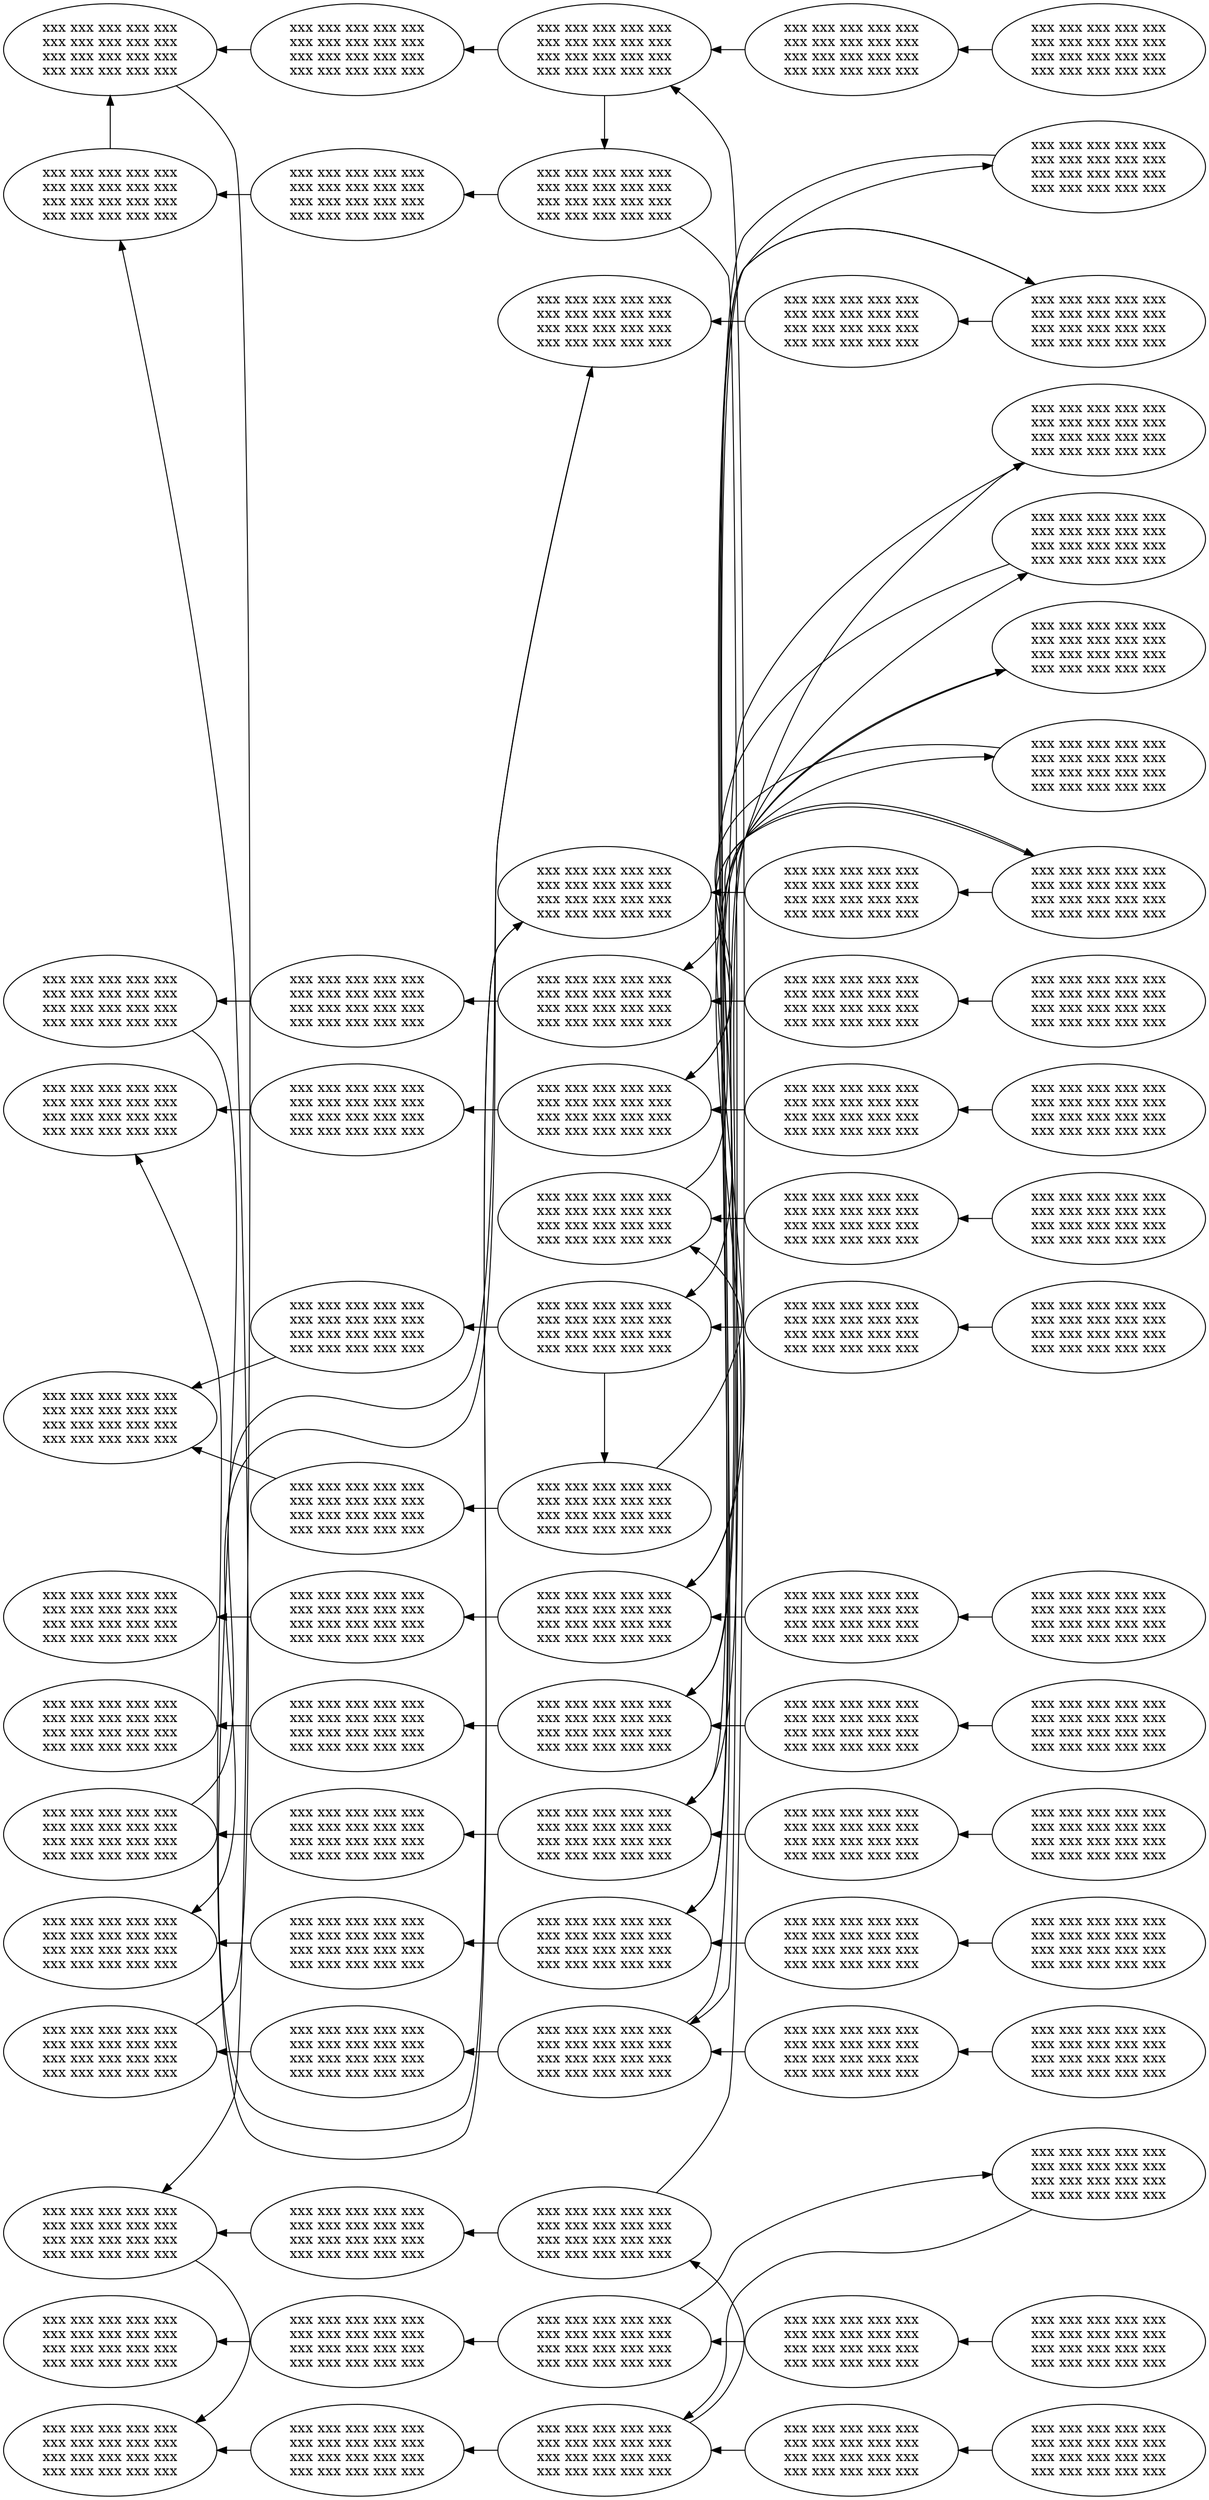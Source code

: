 digraph odg {
	graph [bb="0,0,1084.5,2908.2",
		rankdir=RL
	];
	node [label="\N"];
	{
		graph [rank=same];
		10	[height=1.3356,
			label="xxx xxx xxx xxx xxx\nxxx xxx xxx xxx xxx\nxxx xxx xxx xxx xxx\nxxx xxx xxx xxx xxx",
			pos="94.045,428.08",
			width=2.6124];
		23	[height=1.3356,
			label="xxx xxx xxx xxx xxx\nxxx xxx xxx xxx xxx\nxxx xxx xxx xxx xxx\nxxx xxx xxx xxx xxx",
			pos="94.045,1758.1",
			width=2.6124];
	}
	{
		graph [rank=same];
		5	[height=1.3356,
			label="xxx xxx xxx xxx xxx\nxxx xxx xxx xxx xxx\nxxx xxx xxx xxx xxx\nxxx xxx xxx xxx xxx",
			pos="94.045,314.08",
			width=2.6124];
		76	[height=1.3356,
			label="xxx xxx xxx xxx xxx\nxxx xxx xxx xxx xxx\nxxx xxx xxx xxx xxx\nxxx xxx xxx xxx xxx",
			pos="94.045,1872.1",
			width=2.6124];
	}
	0	[height=1.3356,
		label="xxx xxx xxx xxx xxx\nxxx xxx xxx xxx xxx\nxxx xxx xxx xxx xxx\nxxx xxx xxx xxx xxx",
		pos="94.045,48.083",
		width=2.6124];
	1	[height=1.3356,
		label="xxx xxx xxx xxx xxx\nxxx xxx xxx xxx xxx\nxxx xxx xxx xxx xxx\nxxx xxx xxx xxx xxx",
		pos="542.23,48.083",
		width=2.6124];
	4	[height=1.3356,
		label="xxx xxx xxx xxx xxx\nxxx xxx xxx xxx xxx\nxxx xxx xxx xxx xxx\nxxx xxx xxx xxx xxx",
		pos="318.14,48.083",
		width=2.6124];
	1 -> 4	[pos="e,412.47,48.083 448.01,48.083 439.65,48.083 431.16,48.083 422.72,48.083"];
	20	[height=1.3356,
		label="xxx xxx xxx xxx xxx\nxxx xxx xxx xxx xxx\nxxx xxx xxx xxx xxx\nxxx xxx xxx xxx xxx",
		pos="990.41,2860.1",
		width=2.6124];
	1 -> 20	[constraint=false,
		pos="e,922.62,2826.7 570.34,94.357 592.83,135.52 623.18,198.15 636.27,257.08 731.49,685.82 586.57,1802.3 672.27,2233.1 725.39,2500.1 \
721.44,2594.5 896.36,2803.1 901.7,2809.4 907.94,2815.3 914.61,2820.6"];
	2	[height=1.3356,
		label="xxx xxx xxx xxx xxx\nxxx xxx xxx xxx xxx\nxxx xxx xxx xxx xxx\nxxx xxx xxx xxx xxx",
		pos="766.32,48.083",
		width=2.6124];
	2 -> 1	[pos="e,636.56,48.083 672.1,48.083 663.74,48.083 655.25,48.083 646.81,48.083"];
	3	[height=1.3356,
		label="xxx xxx xxx xxx xxx\nxxx xxx xxx xxx xxx\nxxx xxx xxx xxx xxx\nxxx xxx xxx xxx xxx",
		pos="990.41,48.083",
		width=2.6124];
	3 -> 2	[pos="e,860.65,48.083 896.19,48.083 887.83,48.083 879.34,48.083 870.9,48.083"];
	4 -> 0	[pos="e,188.38,48.083 223.91,48.083 215.56,48.083 207.07,48.083 198.63,48.083"];
	6	[height=1.3356,
		label="xxx xxx xxx xxx xxx\nxxx xxx xxx xxx xxx\nxxx xxx xxx xxx xxx\nxxx xxx xxx xxx xxx",
		pos="542.23,314.08",
		width=2.6124];
	9	[height=1.3356,
		label="xxx xxx xxx xxx xxx\nxxx xxx xxx xxx xxx\nxxx xxx xxx xxx xxx\nxxx xxx xxx xxx xxx",
		pos="318.14,314.08",
		width=2.6124];
	6 -> 9	[pos="e,412.47,314.08 448.01,314.08 439.65,314.08 431.16,314.08 422.72,314.08"];
	21	[height=1.3356,
		label="xxx xxx xxx xxx xxx\nxxx xxx xxx xxx xxx\nxxx xxx xxx xxx xxx\nxxx xxx xxx xxx xxx",
		pos="542.23,1872.1",
		width=2.6124];
	6 -> 21	[constraint=false,
		pos="e,617.02,1842.7 617.02,343.44 631.9,352.85 645.59,364.89 654.27,380.08 673.93,414.47 673.93,1771.7 654.27,1806.1 647.28,1818.3 637.05,\
1828.5 625.57,1836.9"];
	7	[height=1.3356,
		label="xxx xxx xxx xxx xxx\nxxx xxx xxx xxx xxx\nxxx xxx xxx xxx xxx\nxxx xxx xxx xxx xxx",
		pos="766.32,314.08",
		width=2.6124];
	7 -> 6	[pos="e,636.56,314.08 672.1,314.08 663.74,314.08 655.25,314.08 646.81,314.08"];
	8	[height=1.3356,
		label="xxx xxx xxx xxx xxx\nxxx xxx xxx xxx xxx\nxxx xxx xxx xxx xxx\nxxx xxx xxx xxx xxx",
		pos="990.41,314.08",
		width=2.6124];
	8 -> 7	[pos="e,860.65,314.08 896.19,314.08 887.83,314.08 879.34,314.08 870.9,314.08"];
	9 -> 5	[pos="e,188.38,314.08 223.91,314.08 215.56,314.08 207.07,314.08 198.63,314.08"];
	10 -> 76	[constraint=false,
		pos="e,168.84,1842.7 168.84,457.44 183.71,466.85 197.41,478.89 206.09,494.08 224.17,525.72 224.17,1774.4 206.09,1806.1 199.1,1818.3 188.87,\
1828.5 177.39,1836.9"];
	11	[height=1.3356,
		label="xxx xxx xxx xxx xxx\nxxx xxx xxx xxx xxx\nxxx xxx xxx xxx xxx\nxxx xxx xxx xxx xxx",
		pos="542.23,428.08",
		width=2.6124];
	14	[height=1.3356,
		label="xxx xxx xxx xxx xxx\nxxx xxx xxx xxx xxx\nxxx xxx xxx xxx xxx\nxxx xxx xxx xxx xxx",
		pos="318.14,428.08",
		width=2.6124];
	11 -> 14	[pos="e,412.47,428.08 448.01,428.08 439.65,428.08 431.16,428.08 422.72,428.08"];
	22	[height=1.3356,
		label="xxx xxx xxx xxx xxx\nxxx xxx xxx xxx xxx\nxxx xxx xxx xxx xxx\nxxx xxx xxx xxx xxx",
		pos="542.23,1758.1",
		width=2.6124];
	11 -> 22	[constraint=false,
		pos="e,617.02,1728.7 617.02,457.44 631.9,466.85 645.59,478.89 654.27,494.08 670.78,522.98 670.78,1663.2 654.27,1692.1 647.28,1704.3 637.05,\
1714.5 625.57,1722.9"];
	12	[height=1.3356,
		label="xxx xxx xxx xxx xxx\nxxx xxx xxx xxx xxx\nxxx xxx xxx xxx xxx\nxxx xxx xxx xxx xxx",
		pos="766.32,428.08",
		width=2.6124];
	12 -> 11	[pos="e,636.56,428.08 672.1,428.08 663.74,428.08 655.25,428.08 646.81,428.08"];
	13	[height=1.3356,
		label="xxx xxx xxx xxx xxx\nxxx xxx xxx xxx xxx\nxxx xxx xxx xxx xxx\nxxx xxx xxx xxx xxx",
		pos="990.41,428.08",
		width=2.6124];
	13 -> 12	[pos="e,860.65,428.08 896.19,428.08 887.83,428.08 879.34,428.08 870.9,428.08"];
	14 -> 10	[pos="e,188.38,428.08 223.91,428.08 215.56,428.08 207.07,428.08 198.63,428.08"];
	15	[height=1.3356,
		label="xxx xxx xxx xxx xxx\nxxx xxx xxx xxx xxx\nxxx xxx xxx xxx xxx\nxxx xxx xxx xxx xxx",
		pos="94.045,542.08",
		width=2.6124];
	15 -> 23	[constraint=false,
		pos="e,168.84,1728.7 168.84,571.44 183.71,580.85 197.41,592.89 206.09,608.08 221.03,634.23 221.03,1665.9 206.09,1692.1 199.1,1704.3 188.87,\
1714.5 177.39,1722.9"];
	16	[height=1.3356,
		label="xxx xxx xxx xxx xxx\nxxx xxx xxx xxx xxx\nxxx xxx xxx xxx xxx\nxxx xxx xxx xxx xxx",
		pos="542.23,542.08",
		width=2.6124];
	19	[height=1.3356,
		label="xxx xxx xxx xxx xxx\nxxx xxx xxx xxx xxx\nxxx xxx xxx xxx xxx\nxxx xxx xxx xxx xxx",
		pos="318.14,542.08",
		width=2.6124];
	16 -> 19	[pos="e,412.47,542.08 448.01,542.08 439.65,542.08 431.16,542.08 422.72,542.08"];
	35	[height=1.3356,
		label="xxx xxx xxx xxx xxx\nxxx xxx xxx xxx xxx\nxxx xxx xxx xxx xxx\nxxx xxx xxx xxx xxx",
		pos="990.41,2746.1",
		width=2.6124];
	16 -> 35	[constraint=false,
		pos="e,923.24,2712.1 613.37,573.83 622.49,580.86 630.61,589.23 636.27,599.08 681.51,677.81 650.74,2144.9 672.27,2233.1 725.82,2452.5 \
744.27,2522.2 896.36,2689.1 901.96,2695.2 908.36,2700.9 915.14,2706.2"];
	17	[height=1.3356,
		label="xxx xxx xxx xxx xxx\nxxx xxx xxx xxx xxx\nxxx xxx xxx xxx xxx\nxxx xxx xxx xxx xxx",
		pos="766.32,542.08",
		width=2.6124];
	17 -> 16	[pos="e,636.56,542.08 672.1,542.08 663.74,542.08 655.25,542.08 646.81,542.08"];
	18	[height=1.3356,
		label="xxx xxx xxx xxx xxx\nxxx xxx xxx xxx xxx\nxxx xxx xxx xxx xxx\nxxx xxx xxx xxx xxx",
		pos="990.41,542.08",
		width=2.6124];
	18 -> 17	[pos="e,860.65,542.08 896.19,542.08 887.83,542.08 879.34,542.08 870.9,542.08"];
	19 -> 15	[pos="e,188.38,542.08 223.91,542.08 215.56,542.08 207.07,542.08 198.63,542.08"];
	20 -> 6	[constraint=false,
		pos="e,613.4,345.81 922.62,2826.7 912.96,2819.8 903.79,2811.9 896.36,2803.1 721.44,2594.5 725.54,2500 672.27,2233.1 652.02,2131.6 687.7,\
460.86 636.27,371.08 632.3,364.15 627.11,357.95 621.21,352.44"];
	21 -> 11	[constraint=false,
		pos="e,617.02,457.44 617.02,1842.7 631.9,1833.3 645.59,1821.3 654.27,1806.1 672.36,1774.4 672.36,525.72 654.27,494.08 647.28,481.86 637.05,\
471.67 625.57,463.26"];
	77	[height=1.3356,
		label="xxx xxx xxx xxx xxx\nxxx xxx xxx xxx xxx\nxxx xxx xxx xxx xxx\nxxx xxx xxx xxx xxx",
		pos="318.14,1872.1",
		width=2.6124];
	21 -> 77	[pos="e,412.47,1872.1 448.01,1872.1 439.65,1872.1 431.16,1872.1 422.72,1872.1"];
	77 -> 76	[pos="e,188.38,1872.1 223.91,1872.1 215.56,1872.1 207.07,1872.1 198.63,1872.1"];
	22 -> 16	[constraint=false,
		pos="e,617.02,571.44 617.02,1728.7 631.9,1719.3 645.59,1707.3 654.27,1692.1 669.21,1665.9 669.21,634.23 654.27,608.08 647.28,595.86 637.05,\
585.67 625.57,577.26"];
	24	[height=1.3356,
		label="xxx xxx xxx xxx xxx\nxxx xxx xxx xxx xxx\nxxx xxx xxx xxx xxx\nxxx xxx xxx xxx xxx",
		pos="318.14,1758.1",
		width=2.6124];
	22 -> 24	[pos="e,412.47,1758.1 448.01,1758.1 439.65,1758.1 431.16,1758.1 422.72,1758.1"];
	24 -> 23	[pos="e,188.38,1758.1 223.91,1758.1 215.56,1758.1 207.07,1758.1 198.63,1758.1"];
	23 -> 10	[constraint=false,
		pos="e,168.84,457.44 168.84,1728.7 183.71,1719.3 197.41,1707.3 206.09,1692.1 222.6,1663.2 222.6,522.98 206.09,494.08 199.1,481.86 188.87,\
471.67 177.39,463.26"];
	25	[height=1.3356,
		label="xxx xxx xxx xxx xxx\nxxx xxx xxx xxx xxx\nxxx xxx xxx xxx xxx\nxxx xxx xxx xxx xxx",
		pos="94.045,656.08",
		width=2.6124];
	26	[height=1.3356,
		label="xxx xxx xxx xxx xxx\nxxx xxx xxx xxx xxx\nxxx xxx xxx xxx xxx\nxxx xxx xxx xxx xxx",
		pos="542.23,656.08",
		width=2.6124];
	29	[height=1.3356,
		label="xxx xxx xxx xxx xxx\nxxx xxx xxx xxx xxx\nxxx xxx xxx xxx xxx\nxxx xxx xxx xxx xxx",
		pos="318.14,656.08",
		width=2.6124];
	26 -> 29	[pos="e,412.47,656.08 448.01,656.08 439.65,656.08 431.16,656.08 422.72,656.08"];
	58	[height=1.3356,
		label="xxx xxx xxx xxx xxx\nxxx xxx xxx xxx xxx\nxxx xxx xxx xxx xxx\nxxx xxx xxx xxx xxx",
		pos="990.41,770.08",
		width=2.6124];
	26 -> 58	[constraint=false,
		pos="e,928.08,806.14 611.02,689.41 620.44,696.24 629.27,704.13 636.27,713.08 669,754.94 629.42,795.67 672.27,827.08 744.28,879.85 849.75,\
844.68 918.98,810.7"];
	27	[height=1.3356,
		label="xxx xxx xxx xxx xxx\nxxx xxx xxx xxx xxx\nxxx xxx xxx xxx xxx\nxxx xxx xxx xxx xxx",
		pos="766.32,656.08",
		width=2.6124];
	27 -> 26	[pos="e,636.56,656.08 672.1,656.08 663.74,656.08 655.25,656.08 646.81,656.08"];
	28	[height=1.3356,
		label="xxx xxx xxx xxx xxx\nxxx xxx xxx xxx xxx\nxxx xxx xxx xxx xxx\nxxx xxx xxx xxx xxx",
		pos="990.41,656.08",
		width=2.6124];
	28 -> 27	[pos="e,860.65,656.08 896.19,656.08 887.83,656.08 879.34,656.08 870.9,656.08"];
	29 -> 25	[pos="e,188.38,656.08 223.91,656.08 215.56,656.08 207.07,656.08 198.63,656.08"];
	30	[height=1.3356,
		label="xxx xxx xxx xxx xxx\nxxx xxx xxx xxx xxx\nxxx xxx xxx xxx xxx\nxxx xxx xxx xxx xxx",
		pos="94.045,960.08",
		width=2.6124];
	69	[height=1.3356,
		label="xxx xxx xxx xxx xxx\nxxx xxx xxx xxx xxx\nxxx xxx xxx xxx xxx\nxxx xxx xxx xxx xxx",
		pos="542.23,770.08",
		width=2.6124];
	30 -> 69	[constraint=false,
		pos="e,471.48,738.1 117.5,913.07 139.65,864.28 172.41,785.17 188.09,713.08 200.57,655.73 181.2,226.15 224.09,186.08 285.18,129.02 351.09,\
129.02 412.18,186.08 497.97,266.21 387.36,612.69 448.18,713.08 452.32,719.92 457.62,726.05 463.59,731.52"];
	31	[height=1.3356,
		label="xxx xxx xxx xxx xxx\nxxx xxx xxx xxx xxx\nxxx xxx xxx xxx xxx\nxxx xxx xxx xxx xxx",
		pos="542.23,960.08",
		width=2.6124];
	34	[height=1.3356,
		label="xxx xxx xxx xxx xxx\nxxx xxx xxx xxx xxx\nxxx xxx xxx xxx xxx\nxxx xxx xxx xxx xxx",
		pos="318.14,960.08",
		width=2.6124];
	31 -> 34	[pos="e,412.47,960.08 448.01,960.08 439.65,960.08 431.16,960.08 422.72,960.08"];
	54	[height=1.3356,
		label="xxx xxx xxx xxx xxx\nxxx xxx xxx xxx xxx\nxxx xxx xxx xxx xxx\nxxx xxx xxx xxx xxx",
		pos="990.41,2632.1",
		width=2.6124];
	31 -> 54	[constraint=false,
		pos="e,924.61,2597.6 613.31,991.87 622.43,998.89 630.57,1007.2 636.27,1017.1 704.06,1134 631.7,2104.1 672.27,2233.1 726.81,2406.4 765.93,\
2448.6 896.36,2575.1 902.42,2581 909.19,2586.5 916.24,2591.7"];
	32	[height=1.3356,
		label="xxx xxx xxx xxx xxx\nxxx xxx xxx xxx xxx\nxxx xxx xxx xxx xxx\nxxx xxx xxx xxx xxx",
		pos="766.32,960.08",
		width=2.6124];
	32 -> 31	[pos="e,636.56,960.08 672.1,960.08 663.74,960.08 655.25,960.08 646.81,960.08"];
	33	[height=1.3356,
		label="xxx xxx xxx xxx xxx\nxxx xxx xxx xxx xxx\nxxx xxx xxx xxx xxx\nxxx xxx xxx xxx xxx",
		pos="990.41,960.08",
		width=2.6124];
	33 -> 32	[pos="e,860.65,960.08 896.19,960.08 887.83,960.08 879.34,960.08 870.9,960.08"];
	34 -> 30	[pos="e,188.38,960.08 223.91,960.08 215.56,960.08 207.07,960.08 198.63,960.08"];
	35 -> 26	[constraint=false,
		pos="e,613.36,687.84 923.24,2712.1 913.5,2705.3 904.14,2697.6 896.36,2689.1 744.27,2522.2 726,2452.4 672.27,2233.1 652.17,2151 678.42,\
786.28 636.27,713.08 632.28,706.16 627.08,699.97 621.18,694.46"];
	36	[height=1.3356,
		label="xxx xxx xxx xxx xxx\nxxx xxx xxx xxx xxx\nxxx xxx xxx xxx xxx\nxxx xxx xxx xxx xxx",
		pos="94.045,1302.1",
		width=2.6124];
	37	[height=1.3356,
		label="xxx xxx xxx xxx xxx\nxxx xxx xxx xxx xxx\nxxx xxx xxx xxx xxx\nxxx xxx xxx xxx xxx",
		pos="542.23,1302.1",
		width=2.6124];
	40	[height=1.3356,
		label="xxx xxx xxx xxx xxx\nxxx xxx xxx xxx xxx\nxxx xxx xxx xxx xxx\nxxx xxx xxx xxx xxx",
		pos="318.14,1302.1",
		width=2.6124];
	37 -> 40	[pos="e,412.47,1302.1 448.01,1302.1 439.65,1302.1 431.16,1302.1 422.72,1302.1"];
	55	[height=1.3356,
		label="xxx xxx xxx xxx xxx\nxxx xxx xxx xxx xxx\nxxx xxx xxx xxx xxx\nxxx xxx xxx xxx xxx",
		pos="990.41,2518.1",
		width=2.6124];
	37 -> 55	[constraint=false,
		pos="e,899.71,2531.1 613.28,1333.9 622.41,1340.9 630.56,1349.3 636.27,1359.1 698.15,1465.5 591.09,2373.6 672.27,2466.1 724.89,2526 817.65,\
2535.2 889.3,2531.7"];
	38	[height=1.3356,
		label="xxx xxx xxx xxx xxx\nxxx xxx xxx xxx xxx\nxxx xxx xxx xxx xxx\nxxx xxx xxx xxx xxx",
		pos="766.32,1302.1",
		width=2.6124];
	38 -> 37	[pos="e,636.56,1302.1 672.1,1302.1 663.74,1302.1 655.25,1302.1 646.81,1302.1"];
	39	[height=1.3356,
		label="xxx xxx xxx xxx xxx\nxxx xxx xxx xxx xxx\nxxx xxx xxx xxx xxx\nxxx xxx xxx xxx xxx",
		pos="990.41,1302.1",
		width=2.6124];
	39 -> 38	[pos="e,860.65,1302.1 896.19,1302.1 887.83,1302.1 879.34,1302.1 870.9,1302.1"];
	40 -> 36	[pos="e,188.38,1302.1 223.91,1302.1 215.56,1302.1 207.07,1302.1 198.63,1302.1"];
	41	[height=1.3356,
		label="xxx xxx xxx xxx xxx\nxxx xxx xxx xxx xxx\nxxx xxx xxx xxx xxx\nxxx xxx xxx xxx xxx",
		pos="94.045,1416.1",
		width=2.6124];
	42	[height=1.3356,
		label="xxx xxx xxx xxx xxx\nxxx xxx xxx xxx xxx\nxxx xxx xxx xxx xxx\nxxx xxx xxx xxx xxx",
		pos="542.23,1416.1",
		width=2.6124];
	45	[height=1.3356,
		label="xxx xxx xxx xxx xxx\nxxx xxx xxx xxx xxx\nxxx xxx xxx xxx xxx\nxxx xxx xxx xxx xxx",
		pos="318.14,1416.1",
		width=2.6124];
	42 -> 45	[pos="e,412.47,1416.1 448.01,1416.1 439.65,1416.1 431.16,1416.1 422.72,1416.1"];
	56	[height=1.3356,
		label="xxx xxx xxx xxx xxx\nxxx xxx xxx xxx xxx\nxxx xxx xxx xxx xxx\nxxx xxx xxx xxx xxx",
		pos="990.41,2404.1",
		width=2.6124];
	42 -> 56	[constraint=false,
		pos="e,931.2,2441.7 613.25,1447.9 622.38,1454.9 630.54,1463.3 636.27,1473.1 691.96,1568.4 592.8,2389.4 672.27,2466.1 738.68,2530.1 850.66,\
2486.3 922.24,2446.8"];
	43	[height=1.3356,
		label="xxx xxx xxx xxx xxx\nxxx xxx xxx xxx xxx\nxxx xxx xxx xxx xxx\nxxx xxx xxx xxx xxx",
		pos="766.32,1416.1",
		width=2.6124];
	43 -> 42	[pos="e,636.56,1416.1 672.1,1416.1 663.74,1416.1 655.25,1416.1 646.81,1416.1"];
	44	[height=1.3356,
		label="xxx xxx xxx xxx xxx\nxxx xxx xxx xxx xxx\nxxx xxx xxx xxx xxx\nxxx xxx xxx xxx xxx",
		pos="990.41,1416.1",
		width=2.6124];
	44 -> 43	[pos="e,860.65,1416.1 896.19,1416.1 887.83,1416.1 879.34,1416.1 870.9,1416.1"];
	45 -> 41	[pos="e,188.38,1416.1 223.91,1416.1 215.56,1416.1 207.07,1416.1 198.63,1416.1"];
	46	[height=1.3356,
		label="xxx xxx xxx xxx xxx\nxxx xxx xxx xxx xxx\nxxx xxx xxx xxx xxx\nxxx xxx xxx xxx xxx",
		pos="94.045,1131.1",
		width=2.6124];
	47	[height=1.3356,
		label="xxx xxx xxx xxx xxx\nxxx xxx xxx xxx xxx\nxxx xxx xxx xxx xxx\nxxx xxx xxx xxx xxx",
		pos="542.23,1188.1",
		width=2.6124];
	50	[height=1.3356,
		label="xxx xxx xxx xxx xxx\nxxx xxx xxx xxx xxx\nxxx xxx xxx xxx xxx\nxxx xxx xxx xxx xxx",
		pos="318.14,1188.1",
		width=2.6124];
	47 -> 50	[pos="e,412.47,1188.1 448.01,1188.1 439.65,1188.1 431.16,1188.1 422.72,1188.1"];
	57	[height=1.3356,
		label="xxx xxx xxx xxx xxx\nxxx xxx xxx xxx xxx\nxxx xxx xxx xxx xxx\nxxx xxx xxx xxx xxx",
		pos="542.23,1074.1",
		width=2.6124];
	47 -> 57	[constraint=false,
		pos="e,542.23,1122.2 542.23,1139.9 542.23,1137.4 542.23,1134.9 542.23,1132.4"];
	48	[height=1.3356,
		label="xxx xxx xxx xxx xxx\nxxx xxx xxx xxx xxx\nxxx xxx xxx xxx xxx\nxxx xxx xxx xxx xxx",
		pos="766.32,1188.1",
		width=2.6124];
	48 -> 47	[pos="e,636.56,1188.1 672.1,1188.1 663.74,1188.1 655.25,1188.1 646.81,1188.1"];
	49	[height=1.3356,
		label="xxx xxx xxx xxx xxx\nxxx xxx xxx xxx xxx\nxxx xxx xxx xxx xxx\nxxx xxx xxx xxx xxx",
		pos="990.41,1188.1",
		width=2.6124];
	49 -> 48	[pos="e,860.65,1188.1 896.19,1188.1 887.83,1188.1 879.34,1188.1 870.9,1188.1"];
	50 -> 46	[pos="e,178.47,1152.5 233.81,1166.7 218.96,1162.9 203.42,1158.9 188.32,1155"];
	51	[height=1.3356,
		label="xxx xxx xxx xxx xxx\nxxx xxx xxx xxx xxx\nxxx xxx xxx xxx xxx\nxxx xxx xxx xxx xxx",
		pos="542.23,1530.1",
		width=2.6124];
	72	[height=1.3356,
		label="xxx xxx xxx xxx xxx\nxxx xxx xxx xxx xxx\nxxx xxx xxx xxx xxx\nxxx xxx xxx xxx xxx",
		pos="990.41,2290.1",
		width=2.6124];
	51 -> 72	[constraint=false,
		pos="e,898.82,2301.2 613.08,1562 622.24,1569 630.44,1577.3 636.27,1587.1 710,1710.5 577,2125.4 672.27,2233.1 725,2292.7 817.05,2303.6 \
888.45,2301.6"];
	52	[height=1.3356,
		label="xxx xxx xxx xxx xxx\nxxx xxx xxx xxx xxx\nxxx xxx xxx xxx xxx\nxxx xxx xxx xxx xxx",
		pos="766.32,1530.1",
		width=2.6124];
	52 -> 51	[pos="e,636.56,1530.1 672.1,1530.1 663.74,1530.1 655.25,1530.1 646.81,1530.1"];
	53	[height=1.3356,
		label="xxx xxx xxx xxx xxx\nxxx xxx xxx xxx xxx\nxxx xxx xxx xxx xxx\nxxx xxx xxx xxx xxx",
		pos="990.41,1530.1",
		width=2.6124];
	53 -> 52	[pos="e,860.65,1530.1 896.19,1530.1 887.83,1530.1 879.34,1530.1 870.9,1530.1"];
	54 -> 37	[constraint=false,
		pos="e,613.3,1333.9 897.36,2624.6 823.35,2613.2 723.55,2584.7 672.27,2513.1 597.58,2408.8 700.7,1470 636.27,1359.1 632.26,1352.2 627.04,\
1346 621.12,1340.5"];
	55 -> 42	[constraint=false,
		pos="e,613.26,1447.9 905.91,2539.6 833.44,2552.8 731.15,2557 672.27,2496.1 593.23,2414.3 693.59,1571.3 636.27,1473.1 632.24,1466.2 627.02,\
1460 621.09,1454.5"];
	56 -> 47	[constraint=false,
		pos="e,613.25,1219.9 904.9,2383.9 829.61,2361 723.64,2315.7 672.27,2233.1 614.26,2139.8 691.69,1339.9 636.27,1245.1 632.24,1238.2 627.01,\
1232 621.09,1226.5"];
	57 -> 51	[constraint=false,
		pos="e,617.02,1500.7 617.02,1103.4 631.9,1112.9 645.59,1124.9 654.27,1140.1 672.13,1171.3 672.13,1432.8 654.27,1464.1 647.28,1476.3 637.05,\
1486.5 625.57,1494.9"];
	71	[height=1.3356,
		label="xxx xxx xxx xxx xxx\nxxx xxx xxx xxx xxx\nxxx xxx xxx xxx xxx\nxxx xxx xxx xxx xxx",
		pos="318.14,1074.1",
		width=2.6124];
	57 -> 71	[pos="e,412.47,1074.1 448.01,1074.1 439.65,1074.1 431.16,1074.1 422.72,1074.1"];
	71 -> 46	[pos="e,178.47,1109.7 233.81,1095.5 218.96,1099.3 203.42,1103.3 188.32,1107.1"];
	58 -> 31	[constraint=false,
		pos="e,613.37,928.61 919.26,801.55 900.2,809.97 879.54,818.98 860.36,827.08 777.32,862.19 755.32,867.98 672.27,903.08 656.24,909.86 639.17,\
917.27 622.87,924.43"];
	70	[height=1.3356,
		label="xxx xxx xxx xxx xxx\nxxx xxx xxx xxx xxx\nxxx xxx xxx xxx xxx\nxxx xxx xxx xxx xxx",
		pos="766.32,770.08",
		width=2.6124];
	58 -> 70	[pos="e,860.65,770.08 896.19,770.08 887.83,770.08 879.34,770.08 870.9,770.08"];
	70 -> 69	[pos="e,636.56,770.08 672.1,770.08 663.74,770.08 655.25,770.08 646.81,770.08"];
	59	[height=1.3356,
		label="xxx xxx xxx xxx xxx\nxxx xxx xxx xxx xxx\nxxx xxx xxx xxx xxx\nxxx xxx xxx xxx xxx",
		pos="94.045,1644.1",
		width=2.6124];
	60	[height=1.3356,
		label="xxx xxx xxx xxx xxx\nxxx xxx xxx xxx xxx\nxxx xxx xxx xxx xxx\nxxx xxx xxx xxx xxx",
		pos="542.23,1644.1",
		width=2.6124];
	63	[height=1.3356,
		label="xxx xxx xxx xxx xxx\nxxx xxx xxx xxx xxx\nxxx xxx xxx xxx xxx\nxxx xxx xxx xxx xxx",
		pos="318.14,1644.1",
		width=2.6124];
	60 -> 63	[pos="e,412.47,1644.1 448.01,1644.1 439.65,1644.1 431.16,1644.1 422.72,1644.1"];
	73	[height=1.3356,
		label="xxx xxx xxx xxx xxx\nxxx xxx xxx xxx xxx\nxxx xxx xxx xxx xxx\nxxx xxx xxx xxx xxx",
		pos="990.41,1986.1",
		width=2.6124];
	60 -> 73	[constraint=false,
		pos="e,929.39,2022.9 612.67,1676.3 621.87,1683.2 630.2,1691.5 636.27,1701.1 677.06,1765.7 615.48,1992 672.27,2043.1 739.85,2103.9 849.47,\
2064.5 920.49,2027.6"];
	61	[height=1.3356,
		label="xxx xxx xxx xxx xxx\nxxx xxx xxx xxx xxx\nxxx xxx xxx xxx xxx\nxxx xxx xxx xxx xxx",
		pos="766.32,1644.1",
		width=2.6124];
	61 -> 60	[pos="e,636.56,1644.1 672.1,1644.1 663.74,1644.1 655.25,1644.1 646.81,1644.1"];
	62	[height=1.3356,
		label="xxx xxx xxx xxx xxx\nxxx xxx xxx xxx xxx\nxxx xxx xxx xxx xxx\nxxx xxx xxx xxx xxx",
		pos="990.41,1644.1",
		width=2.6124];
	62 -> 61	[pos="e,860.65,1644.1 896.19,1644.1 887.83,1644.1 879.34,1644.1 870.9,1644.1"];
	63 -> 59	[pos="e,188.38,1644.1 223.91,1644.1 215.56,1644.1 207.07,1644.1 198.63,1644.1"];
	64	[height=1.3356,
		label="xxx xxx xxx xxx xxx\nxxx xxx xxx xxx xxx\nxxx xxx xxx xxx xxx\nxxx xxx xxx xxx xxx",
		pos="94.045,2176.1",
		width=2.6124];
	74	[height=1.3356,
		label="xxx xxx xxx xxx xxx\nxxx xxx xxx xxx xxx\nxxx xxx xxx xxx xxx\nxxx xxx xxx xxx xxx",
		pos="542.23,1986.1",
		width=2.6124];
	64 -> 74	[constraint=false,
		pos="e,471.07,1954.3 118.19,2129.2 140.9,2080.5 174.09,2001.5 188.09,1929.1 196.9,1883.5 190.89,289.58 224.09,257.08 253.96,227.85 382.31,\
227.85 412.18,257.08 478.58,322.07 401.91,1848.5 448.18,1929.1 452.16,1936 457.36,1942.2 463.26,1947.7"];
	65	[height=1.3356,
		label="xxx xxx xxx xxx xxx\nxxx xxx xxx xxx xxx\nxxx xxx xxx xxx xxx\nxxx xxx xxx xxx xxx",
		pos="542.23,2176.1",
		width=2.6124];
	68	[height=1.3356,
		label="xxx xxx xxx xxx xxx\nxxx xxx xxx xxx xxx\nxxx xxx xxx xxx xxx\nxxx xxx xxx xxx xxx",
		pos="318.14,2176.1",
		width=2.6124];
	65 -> 68	[pos="e,412.47,2176.1 448.01,2176.1 439.65,2176.1 431.16,2176.1 422.72,2176.1"];
	66	[height=1.3356,
		label="xxx xxx xxx xxx xxx\nxxx xxx xxx xxx xxx\nxxx xxx xxx xxx xxx\nxxx xxx xxx xxx xxx",
		pos="766.32,2176.1",
		width=2.6124];
	66 -> 65	[pos="e,636.56,2176.1 672.1,2176.1 663.74,2176.1 655.25,2176.1 646.81,2176.1"];
	67	[height=1.3356,
		label="xxx xxx xxx xxx xxx\nxxx xxx xxx xxx xxx\nxxx xxx xxx xxx xxx\nxxx xxx xxx xxx xxx",
		pos="990.41,2176.1",
		width=2.6124];
	67 -> 66	[pos="e,860.65,2176.1 896.19,2176.1 887.83,2176.1 879.34,2176.1 870.9,2176.1"];
	68 -> 64	[pos="e,188.38,2176.1 223.91,2176.1 215.56,2176.1 207.07,2176.1 198.63,2176.1"];
	69 -> 25	[constraint=false,
		pos="e,164.7,624.05 471.44,738.13 462.28,731.12 454.05,722.82 448.18,713.08 383.24,605.33 503.93,234.17 412.18,148.08 351.22,90.882 285.51,\
91.373 224.09,148.08 150.22,216.29 240.68,513.39 188.09,599.08 183.91,605.89 178.58,612.01 172.6,617.47"];
	72 -> 60	[constraint=false,
		pos="e,612.98,1676.1 898.65,2301.1 826.18,2304.3 727.87,2295.2 672.27,2233.1 593.23,2144.8 697.64,1802.4 636.27,1701.1 632.13,1694.2 \
626.83,1688.1 620.86,1682.6"];
	73 -> 65	[constraint=false,
		pos="e,613.37,2144.6 919.26,2017.6 900.2,2026 879.54,2035 860.36,2043.1 777.32,2078.2 755.32,2084 672.27,2119.1 656.24,2125.9 639.17,\
2133.3 622.87,2140.4"];
	75	[height=1.3356,
		label="xxx xxx xxx xxx xxx\nxxx xxx xxx xxx xxx\nxxx xxx xxx xxx xxx\nxxx xxx xxx xxx xxx",
		pos="766.32,1986.1",
		width=2.6124];
	73 -> 75	[pos="e,860.65,1986.1 896.19,1986.1 887.83,1986.1 879.34,1986.1 870.9,1986.1"];
	75 -> 74	[pos="e,636.56,1986.1 672.1,1986.1 663.74,1986.1 655.25,1986.1 646.81,1986.1"];
	74 -> 59	[constraint=false,
		pos="e,127.22,1599.1 471.07,1954.3 461.96,1947.3 453.84,1938.9 448.18,1929.1 401.2,1847.3 479.6,297.09 412.18,231.08 352.45,172.6 284.05,\
172.83 224.09,231.08 174.58,279.18 206.08,1406.4 188.09,1473.1 176.73,1515.2 153.2,1558.3 132.65,1590.6"];
	76 -> 5	[constraint=false,
		pos="e,168.84,343.44 168.84,1842.7 183.71,1833.3 197.41,1821.3 206.09,1806.1 225.75,1771.7 225.75,414.47 206.09,380.08 199.1,367.86 188.87,\
357.67 177.39,349.26"];
}
